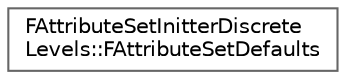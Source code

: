 digraph "Graphical Class Hierarchy"
{
 // INTERACTIVE_SVG=YES
 // LATEX_PDF_SIZE
  bgcolor="transparent";
  edge [fontname=Helvetica,fontsize=10,labelfontname=Helvetica,labelfontsize=10];
  node [fontname=Helvetica,fontsize=10,shape=box,height=0.2,width=0.4];
  rankdir="LR";
  Node0 [id="Node000000",label="FAttributeSetInitterDiscrete\lLevels::FAttributeSetDefaults",height=0.2,width=0.4,color="grey40", fillcolor="white", style="filled",URL="$df/d09/structFAttributeSetInitterDiscreteLevels_1_1FAttributeSetDefaults.html",tooltip=" "];
}
